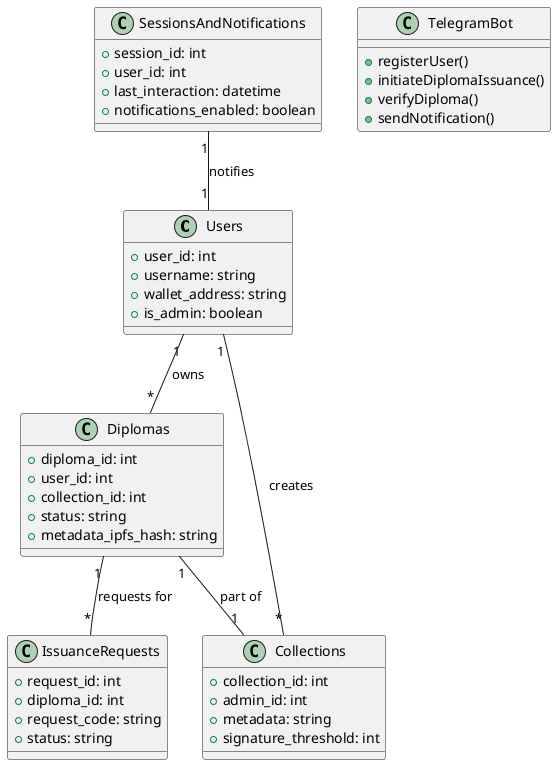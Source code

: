 @startuml tg_dc

class Users {
    +user_id: int
    +username: string
    +wallet_address: string
    +is_admin: boolean
}

class Diplomas {
    +diploma_id: int
    +user_id: int
    +collection_id: int
    +status: string
    +metadata_ipfs_hash: string
}

class Collections {
    +collection_id: int
    +admin_id: int
    +metadata: string
    +signature_threshold: int
}

class IssuanceRequests {
    +request_id: int
    +diploma_id: int
    +request_code: string
    +status: string
}

class SessionsAndNotifications {
    +session_id: int
    +user_id: int
    +last_interaction: datetime
    +notifications_enabled: boolean
}

class TelegramBot {
    +registerUser()
    +initiateDiplomaIssuance()
    +verifyDiploma()
    +sendNotification()
}

Users "1" -- "*" Diplomas : "owns"
Users "1" -- "*" Collections : "creates"
Diplomas "1" -- "1" Collections : "part of"
Diplomas "1" -- "*" IssuanceRequests : "requests for"
SessionsAndNotifications "1" -- "1" Users : "notifies"

@enduml
